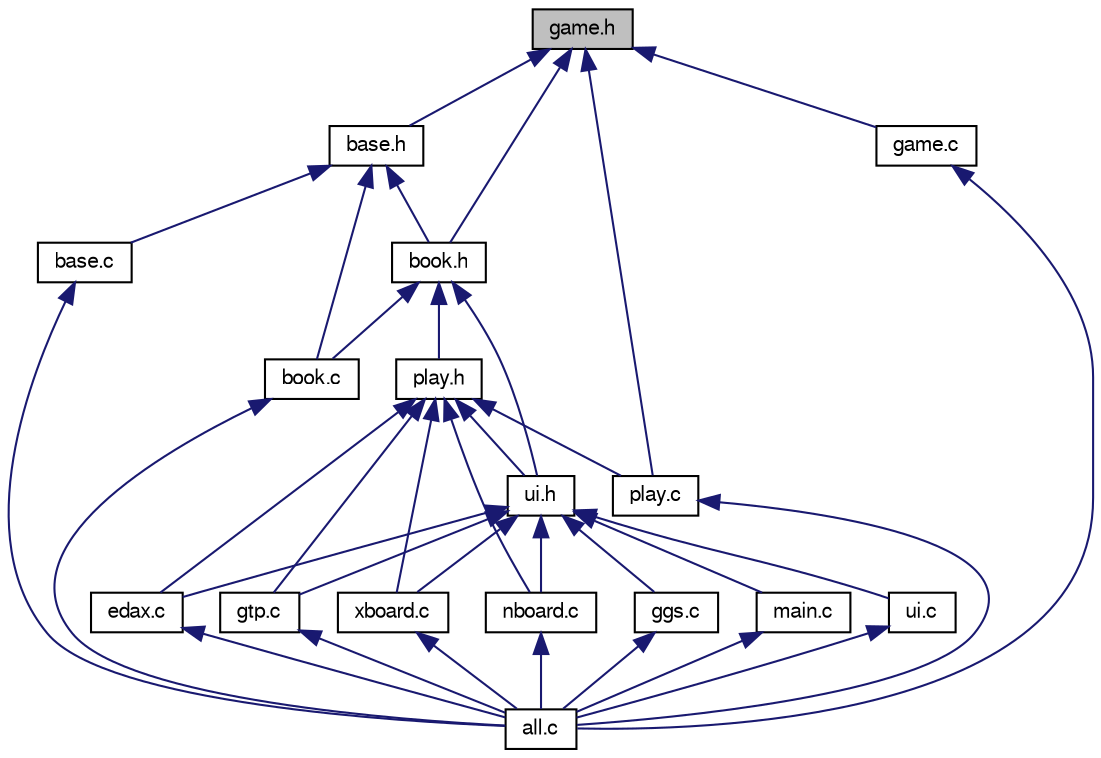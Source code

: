 digraph "game.h"
{
 // LATEX_PDF_SIZE
  bgcolor="transparent";
  edge [fontname="FreeSans",fontsize="10",labelfontname="FreeSans",labelfontsize="10"];
  node [fontname="FreeSans",fontsize="10",shape=record];
  Node1 [label="game.h",height=0.2,width=0.4,color="black", fillcolor="grey75", style="filled", fontcolor="black",tooltip=" "];
  Node1 -> Node2 [dir="back",color="midnightblue",fontsize="10",style="solid",fontname="FreeSans"];
  Node2 [label="base.h",height=0.2,width=0.4,color="black",URL="$base_8h.html",tooltip=" "];
  Node2 -> Node3 [dir="back",color="midnightblue",fontsize="10",style="solid",fontname="FreeSans"];
  Node3 [label="base.c",height=0.2,width=0.4,color="black",URL="$base_8c.html",tooltip=" "];
  Node3 -> Node4 [dir="back",color="midnightblue",fontsize="10",style="solid",fontname="FreeSans"];
  Node4 [label="all.c",height=0.2,width=0.4,color="black",URL="$all_8c.html",tooltip="Gather all other files to facilitate compiler inter-procedural optimization."];
  Node2 -> Node5 [dir="back",color="midnightblue",fontsize="10",style="solid",fontname="FreeSans"];
  Node5 [label="book.c",height=0.2,width=0.4,color="black",URL="$book_8c.html",tooltip=" "];
  Node5 -> Node4 [dir="back",color="midnightblue",fontsize="10",style="solid",fontname="FreeSans"];
  Node2 -> Node6 [dir="back",color="midnightblue",fontsize="10",style="solid",fontname="FreeSans"];
  Node6 [label="book.h",height=0.2,width=0.4,color="black",URL="$book_8h.html",tooltip=" "];
  Node6 -> Node5 [dir="back",color="midnightblue",fontsize="10",style="solid",fontname="FreeSans"];
  Node6 -> Node7 [dir="back",color="midnightblue",fontsize="10",style="solid",fontname="FreeSans"];
  Node7 [label="play.h",height=0.2,width=0.4,color="black",URL="$play_8h.html",tooltip="Edax play control - header file."];
  Node7 -> Node8 [dir="back",color="midnightblue",fontsize="10",style="solid",fontname="FreeSans"];
  Node8 [label="edax.c",height=0.2,width=0.4,color="black",URL="$edax_8c.html",tooltip="Edax protocol."];
  Node8 -> Node4 [dir="back",color="midnightblue",fontsize="10",style="solid",fontname="FreeSans"];
  Node7 -> Node9 [dir="back",color="midnightblue",fontsize="10",style="solid",fontname="FreeSans"];
  Node9 [label="gtp.c",height=0.2,width=0.4,color="black",URL="$gtp_8c.html",tooltip=" "];
  Node9 -> Node4 [dir="back",color="midnightblue",fontsize="10",style="solid",fontname="FreeSans"];
  Node7 -> Node10 [dir="back",color="midnightblue",fontsize="10",style="solid",fontname="FreeSans"];
  Node10 [label="nboard.c",height=0.2,width=0.4,color="black",URL="$nboard_8c.html",tooltip=" "];
  Node10 -> Node4 [dir="back",color="midnightblue",fontsize="10",style="solid",fontname="FreeSans"];
  Node7 -> Node11 [dir="back",color="midnightblue",fontsize="10",style="solid",fontname="FreeSans"];
  Node11 [label="play.c",height=0.2,width=0.4,color="black",URL="$play_8c.html",tooltip=" "];
  Node11 -> Node4 [dir="back",color="midnightblue",fontsize="10",style="solid",fontname="FreeSans"];
  Node7 -> Node12 [dir="back",color="midnightblue",fontsize="10",style="solid",fontname="FreeSans"];
  Node12 [label="ui.h",height=0.2,width=0.4,color="black",URL="$ui_8h.html",tooltip="User interface header."];
  Node12 -> Node8 [dir="back",color="midnightblue",fontsize="10",style="solid",fontname="FreeSans"];
  Node12 -> Node13 [dir="back",color="midnightblue",fontsize="10",style="solid",fontname="FreeSans"];
  Node13 [label="ggs.c",height=0.2,width=0.4,color="black",URL="$ggs_8c.html",tooltip=" "];
  Node13 -> Node4 [dir="back",color="midnightblue",fontsize="10",style="solid",fontname="FreeSans"];
  Node12 -> Node9 [dir="back",color="midnightblue",fontsize="10",style="solid",fontname="FreeSans"];
  Node12 -> Node14 [dir="back",color="midnightblue",fontsize="10",style="solid",fontname="FreeSans"];
  Node14 [label="main.c",height=0.2,width=0.4,color="black",URL="$main_8c.html",tooltip="Main file."];
  Node14 -> Node4 [dir="back",color="midnightblue",fontsize="10",style="solid",fontname="FreeSans"];
  Node12 -> Node10 [dir="back",color="midnightblue",fontsize="10",style="solid",fontname="FreeSans"];
  Node12 -> Node15 [dir="back",color="midnightblue",fontsize="10",style="solid",fontname="FreeSans"];
  Node15 [label="ui.c",height=0.2,width=0.4,color="black",URL="$ui_8c.html",tooltip="User interface."];
  Node15 -> Node4 [dir="back",color="midnightblue",fontsize="10",style="solid",fontname="FreeSans"];
  Node12 -> Node16 [dir="back",color="midnightblue",fontsize="10",style="solid",fontname="FreeSans"];
  Node16 [label="xboard.c",height=0.2,width=0.4,color="black",URL="$xboard_8c.html",tooltip="xboard protocol."];
  Node16 -> Node4 [dir="back",color="midnightblue",fontsize="10",style="solid",fontname="FreeSans"];
  Node7 -> Node16 [dir="back",color="midnightblue",fontsize="10",style="solid",fontname="FreeSans"];
  Node6 -> Node12 [dir="back",color="midnightblue",fontsize="10",style="solid",fontname="FreeSans"];
  Node1 -> Node6 [dir="back",color="midnightblue",fontsize="10",style="solid",fontname="FreeSans"];
  Node1 -> Node17 [dir="back",color="midnightblue",fontsize="10",style="solid",fontname="FreeSans"];
  Node17 [label="game.c",height=0.2,width=0.4,color="black",URL="$game_8c.html",tooltip=" "];
  Node17 -> Node4 [dir="back",color="midnightblue",fontsize="10",style="solid",fontname="FreeSans"];
  Node1 -> Node11 [dir="back",color="midnightblue",fontsize="10",style="solid",fontname="FreeSans"];
}
